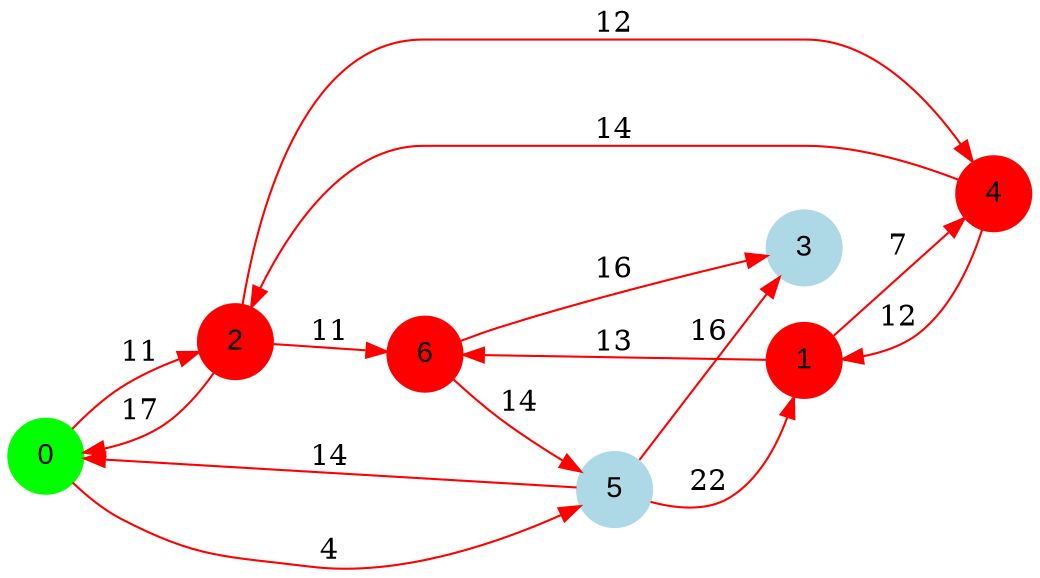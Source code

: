 digraph graphe {
rankdir = LR;
edge [color=red];
0 [fontname="Arial", shape = circle, color=green, style=filled];
1 [fontname="Arial", shape = circle, color=red, style=filled];
2 [fontname="Arial", shape = circle, color=red, style=filled];
3 [fontname="Arial", shape = circle, color=lightblue, style=filled];
4 [fontname="Arial", shape = circle, color=red, style=filled];
5 [fontname="Arial", shape = circle, color=lightblue, style=filled];
6 [fontname="Arial", shape = circle, color=red, style=filled];
	0 -> 2 [label = "11"];
	0 -> 5 [label = "4"];
	1 -> 4 [label = "7"];
	1 -> 6 [label = "13"];
	2 -> 0 [label = "17"];
	2 -> 4 [label = "12"];
	2 -> 6 [label = "11"];
	4 -> 1 [label = "12"];
	4 -> 2 [label = "14"];
	5 -> 0 [label = "14"];
	5 -> 1 [label = "22"];
	5 -> 3 [label = "16"];
	6 -> 3 [label = "16"];
	6 -> 5 [label = "14"];
}